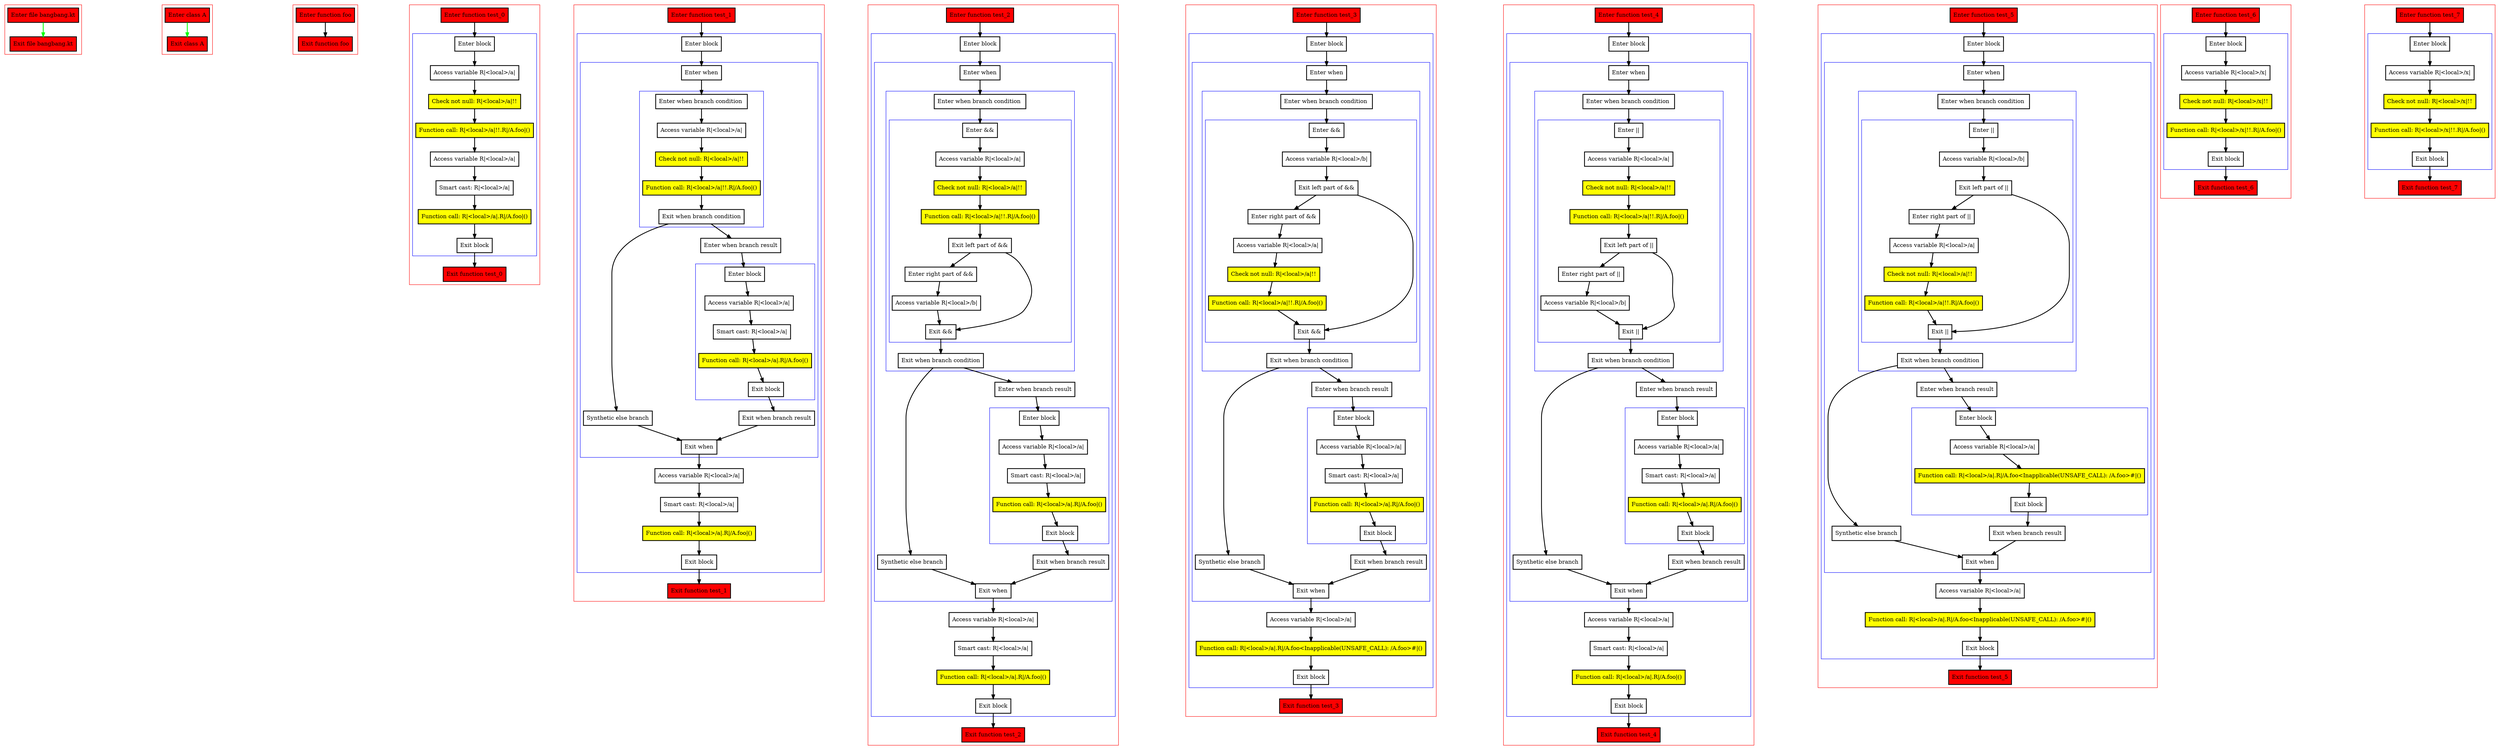 digraph bangbang_kt {
    graph [nodesep=3]
    node [shape=box penwidth=2]
    edge [penwidth=2]

    subgraph cluster_0 {
        color=red
        0 [label="Enter file bangbang.kt" style="filled" fillcolor=red];
        1 [label="Exit file bangbang.kt" style="filled" fillcolor=red];
    }
    0 -> {1} [color=green];

    subgraph cluster_1 {
        color=red
        2 [label="Enter class A" style="filled" fillcolor=red];
        3 [label="Exit class A" style="filled" fillcolor=red];
    }
    2 -> {3} [color=green];

    subgraph cluster_2 {
        color=red
        4 [label="Enter function foo" style="filled" fillcolor=red];
        5 [label="Exit function foo" style="filled" fillcolor=red];
    }
    4 -> {5};

    subgraph cluster_3 {
        color=red
        6 [label="Enter function test_0" style="filled" fillcolor=red];
        subgraph cluster_4 {
            color=blue
            7 [label="Enter block"];
            8 [label="Access variable R|<local>/a|"];
            9 [label="Check not null: R|<local>/a|!!" style="filled" fillcolor=yellow];
            10 [label="Function call: R|<local>/a|!!.R|/A.foo|()" style="filled" fillcolor=yellow];
            11 [label="Access variable R|<local>/a|"];
            12 [label="Smart cast: R|<local>/a|"];
            13 [label="Function call: R|<local>/a|.R|/A.foo|()" style="filled" fillcolor=yellow];
            14 [label="Exit block"];
        }
        15 [label="Exit function test_0" style="filled" fillcolor=red];
    }
    6 -> {7};
    7 -> {8};
    8 -> {9};
    9 -> {10};
    10 -> {11};
    11 -> {12};
    12 -> {13};
    13 -> {14};
    14 -> {15};

    subgraph cluster_5 {
        color=red
        16 [label="Enter function test_1" style="filled" fillcolor=red];
        subgraph cluster_6 {
            color=blue
            17 [label="Enter block"];
            subgraph cluster_7 {
                color=blue
                18 [label="Enter when"];
                subgraph cluster_8 {
                    color=blue
                    19 [label="Enter when branch condition "];
                    20 [label="Access variable R|<local>/a|"];
                    21 [label="Check not null: R|<local>/a|!!" style="filled" fillcolor=yellow];
                    22 [label="Function call: R|<local>/a|!!.R|/A.foo|()" style="filled" fillcolor=yellow];
                    23 [label="Exit when branch condition"];
                }
                24 [label="Synthetic else branch"];
                25 [label="Enter when branch result"];
                subgraph cluster_9 {
                    color=blue
                    26 [label="Enter block"];
                    27 [label="Access variable R|<local>/a|"];
                    28 [label="Smart cast: R|<local>/a|"];
                    29 [label="Function call: R|<local>/a|.R|/A.foo|()" style="filled" fillcolor=yellow];
                    30 [label="Exit block"];
                }
                31 [label="Exit when branch result"];
                32 [label="Exit when"];
            }
            33 [label="Access variable R|<local>/a|"];
            34 [label="Smart cast: R|<local>/a|"];
            35 [label="Function call: R|<local>/a|.R|/A.foo|()" style="filled" fillcolor=yellow];
            36 [label="Exit block"];
        }
        37 [label="Exit function test_1" style="filled" fillcolor=red];
    }
    16 -> {17};
    17 -> {18};
    18 -> {19};
    19 -> {20};
    20 -> {21};
    21 -> {22};
    22 -> {23};
    23 -> {24 25};
    24 -> {32};
    25 -> {26};
    26 -> {27};
    27 -> {28};
    28 -> {29};
    29 -> {30};
    30 -> {31};
    31 -> {32};
    32 -> {33};
    33 -> {34};
    34 -> {35};
    35 -> {36};
    36 -> {37};

    subgraph cluster_10 {
        color=red
        38 [label="Enter function test_2" style="filled" fillcolor=red];
        subgraph cluster_11 {
            color=blue
            39 [label="Enter block"];
            subgraph cluster_12 {
                color=blue
                40 [label="Enter when"];
                subgraph cluster_13 {
                    color=blue
                    41 [label="Enter when branch condition "];
                    subgraph cluster_14 {
                        color=blue
                        42 [label="Enter &&"];
                        43 [label="Access variable R|<local>/a|"];
                        44 [label="Check not null: R|<local>/a|!!" style="filled" fillcolor=yellow];
                        45 [label="Function call: R|<local>/a|!!.R|/A.foo|()" style="filled" fillcolor=yellow];
                        46 [label="Exit left part of &&"];
                        47 [label="Enter right part of &&"];
                        48 [label="Access variable R|<local>/b|"];
                        49 [label="Exit &&"];
                    }
                    50 [label="Exit when branch condition"];
                }
                51 [label="Synthetic else branch"];
                52 [label="Enter when branch result"];
                subgraph cluster_15 {
                    color=blue
                    53 [label="Enter block"];
                    54 [label="Access variable R|<local>/a|"];
                    55 [label="Smart cast: R|<local>/a|"];
                    56 [label="Function call: R|<local>/a|.R|/A.foo|()" style="filled" fillcolor=yellow];
                    57 [label="Exit block"];
                }
                58 [label="Exit when branch result"];
                59 [label="Exit when"];
            }
            60 [label="Access variable R|<local>/a|"];
            61 [label="Smart cast: R|<local>/a|"];
            62 [label="Function call: R|<local>/a|.R|/A.foo|()" style="filled" fillcolor=yellow];
            63 [label="Exit block"];
        }
        64 [label="Exit function test_2" style="filled" fillcolor=red];
    }
    38 -> {39};
    39 -> {40};
    40 -> {41};
    41 -> {42};
    42 -> {43};
    43 -> {44};
    44 -> {45};
    45 -> {46};
    46 -> {47 49};
    47 -> {48};
    48 -> {49};
    49 -> {50};
    50 -> {51 52};
    51 -> {59};
    52 -> {53};
    53 -> {54};
    54 -> {55};
    55 -> {56};
    56 -> {57};
    57 -> {58};
    58 -> {59};
    59 -> {60};
    60 -> {61};
    61 -> {62};
    62 -> {63};
    63 -> {64};

    subgraph cluster_16 {
        color=red
        65 [label="Enter function test_3" style="filled" fillcolor=red];
        subgraph cluster_17 {
            color=blue
            66 [label="Enter block"];
            subgraph cluster_18 {
                color=blue
                67 [label="Enter when"];
                subgraph cluster_19 {
                    color=blue
                    68 [label="Enter when branch condition "];
                    subgraph cluster_20 {
                        color=blue
                        69 [label="Enter &&"];
                        70 [label="Access variable R|<local>/b|"];
                        71 [label="Exit left part of &&"];
                        72 [label="Enter right part of &&"];
                        73 [label="Access variable R|<local>/a|"];
                        74 [label="Check not null: R|<local>/a|!!" style="filled" fillcolor=yellow];
                        75 [label="Function call: R|<local>/a|!!.R|/A.foo|()" style="filled" fillcolor=yellow];
                        76 [label="Exit &&"];
                    }
                    77 [label="Exit when branch condition"];
                }
                78 [label="Synthetic else branch"];
                79 [label="Enter when branch result"];
                subgraph cluster_21 {
                    color=blue
                    80 [label="Enter block"];
                    81 [label="Access variable R|<local>/a|"];
                    82 [label="Smart cast: R|<local>/a|"];
                    83 [label="Function call: R|<local>/a|.R|/A.foo|()" style="filled" fillcolor=yellow];
                    84 [label="Exit block"];
                }
                85 [label="Exit when branch result"];
                86 [label="Exit when"];
            }
            87 [label="Access variable R|<local>/a|"];
            88 [label="Function call: R|<local>/a|.R|/A.foo<Inapplicable(UNSAFE_CALL): /A.foo>#|()" style="filled" fillcolor=yellow];
            89 [label="Exit block"];
        }
        90 [label="Exit function test_3" style="filled" fillcolor=red];
    }
    65 -> {66};
    66 -> {67};
    67 -> {68};
    68 -> {69};
    69 -> {70};
    70 -> {71};
    71 -> {72 76};
    72 -> {73};
    73 -> {74};
    74 -> {75};
    75 -> {76};
    76 -> {77};
    77 -> {78 79};
    78 -> {86};
    79 -> {80};
    80 -> {81};
    81 -> {82};
    82 -> {83};
    83 -> {84};
    84 -> {85};
    85 -> {86};
    86 -> {87};
    87 -> {88};
    88 -> {89};
    89 -> {90};

    subgraph cluster_22 {
        color=red
        91 [label="Enter function test_4" style="filled" fillcolor=red];
        subgraph cluster_23 {
            color=blue
            92 [label="Enter block"];
            subgraph cluster_24 {
                color=blue
                93 [label="Enter when"];
                subgraph cluster_25 {
                    color=blue
                    94 [label="Enter when branch condition "];
                    subgraph cluster_26 {
                        color=blue
                        95 [label="Enter ||"];
                        96 [label="Access variable R|<local>/a|"];
                        97 [label="Check not null: R|<local>/a|!!" style="filled" fillcolor=yellow];
                        98 [label="Function call: R|<local>/a|!!.R|/A.foo|()" style="filled" fillcolor=yellow];
                        99 [label="Exit left part of ||"];
                        100 [label="Enter right part of ||"];
                        101 [label="Access variable R|<local>/b|"];
                        102 [label="Exit ||"];
                    }
                    103 [label="Exit when branch condition"];
                }
                104 [label="Synthetic else branch"];
                105 [label="Enter when branch result"];
                subgraph cluster_27 {
                    color=blue
                    106 [label="Enter block"];
                    107 [label="Access variable R|<local>/a|"];
                    108 [label="Smart cast: R|<local>/a|"];
                    109 [label="Function call: R|<local>/a|.R|/A.foo|()" style="filled" fillcolor=yellow];
                    110 [label="Exit block"];
                }
                111 [label="Exit when branch result"];
                112 [label="Exit when"];
            }
            113 [label="Access variable R|<local>/a|"];
            114 [label="Smart cast: R|<local>/a|"];
            115 [label="Function call: R|<local>/a|.R|/A.foo|()" style="filled" fillcolor=yellow];
            116 [label="Exit block"];
        }
        117 [label="Exit function test_4" style="filled" fillcolor=red];
    }
    91 -> {92};
    92 -> {93};
    93 -> {94};
    94 -> {95};
    95 -> {96};
    96 -> {97};
    97 -> {98};
    98 -> {99};
    99 -> {100 102};
    100 -> {101};
    101 -> {102};
    102 -> {103};
    103 -> {104 105};
    104 -> {112};
    105 -> {106};
    106 -> {107};
    107 -> {108};
    108 -> {109};
    109 -> {110};
    110 -> {111};
    111 -> {112};
    112 -> {113};
    113 -> {114};
    114 -> {115};
    115 -> {116};
    116 -> {117};

    subgraph cluster_28 {
        color=red
        118 [label="Enter function test_5" style="filled" fillcolor=red];
        subgraph cluster_29 {
            color=blue
            119 [label="Enter block"];
            subgraph cluster_30 {
                color=blue
                120 [label="Enter when"];
                subgraph cluster_31 {
                    color=blue
                    121 [label="Enter when branch condition "];
                    subgraph cluster_32 {
                        color=blue
                        122 [label="Enter ||"];
                        123 [label="Access variable R|<local>/b|"];
                        124 [label="Exit left part of ||"];
                        125 [label="Enter right part of ||"];
                        126 [label="Access variable R|<local>/a|"];
                        127 [label="Check not null: R|<local>/a|!!" style="filled" fillcolor=yellow];
                        128 [label="Function call: R|<local>/a|!!.R|/A.foo|()" style="filled" fillcolor=yellow];
                        129 [label="Exit ||"];
                    }
                    130 [label="Exit when branch condition"];
                }
                131 [label="Synthetic else branch"];
                132 [label="Enter when branch result"];
                subgraph cluster_33 {
                    color=blue
                    133 [label="Enter block"];
                    134 [label="Access variable R|<local>/a|"];
                    135 [label="Function call: R|<local>/a|.R|/A.foo<Inapplicable(UNSAFE_CALL): /A.foo>#|()" style="filled" fillcolor=yellow];
                    136 [label="Exit block"];
                }
                137 [label="Exit when branch result"];
                138 [label="Exit when"];
            }
            139 [label="Access variable R|<local>/a|"];
            140 [label="Function call: R|<local>/a|.R|/A.foo<Inapplicable(UNSAFE_CALL): /A.foo>#|()" style="filled" fillcolor=yellow];
            141 [label="Exit block"];
        }
        142 [label="Exit function test_5" style="filled" fillcolor=red];
    }
    118 -> {119};
    119 -> {120};
    120 -> {121};
    121 -> {122};
    122 -> {123};
    123 -> {124};
    124 -> {125 129};
    125 -> {126};
    126 -> {127};
    127 -> {128};
    128 -> {129};
    129 -> {130};
    130 -> {131 132};
    131 -> {138};
    132 -> {133};
    133 -> {134};
    134 -> {135};
    135 -> {136};
    136 -> {137};
    137 -> {138};
    138 -> {139};
    139 -> {140};
    140 -> {141};
    141 -> {142};

    subgraph cluster_34 {
        color=red
        143 [label="Enter function test_6" style="filled" fillcolor=red];
        subgraph cluster_35 {
            color=blue
            144 [label="Enter block"];
            145 [label="Access variable R|<local>/x|"];
            146 [label="Check not null: R|<local>/x|!!" style="filled" fillcolor=yellow];
            147 [label="Function call: R|<local>/x|!!.R|/A.foo|()" style="filled" fillcolor=yellow];
            148 [label="Exit block"];
        }
        149 [label="Exit function test_6" style="filled" fillcolor=red];
    }
    143 -> {144};
    144 -> {145};
    145 -> {146};
    146 -> {147};
    147 -> {148};
    148 -> {149};

    subgraph cluster_36 {
        color=red
        150 [label="Enter function test_7" style="filled" fillcolor=red];
        subgraph cluster_37 {
            color=blue
            151 [label="Enter block"];
            152 [label="Access variable R|<local>/x|"];
            153 [label="Check not null: R|<local>/x|!!" style="filled" fillcolor=yellow];
            154 [label="Function call: R|<local>/x|!!.R|/A.foo|()" style="filled" fillcolor=yellow];
            155 [label="Exit block"];
        }
        156 [label="Exit function test_7" style="filled" fillcolor=red];
    }
    150 -> {151};
    151 -> {152};
    152 -> {153};
    153 -> {154};
    154 -> {155};
    155 -> {156};

}
